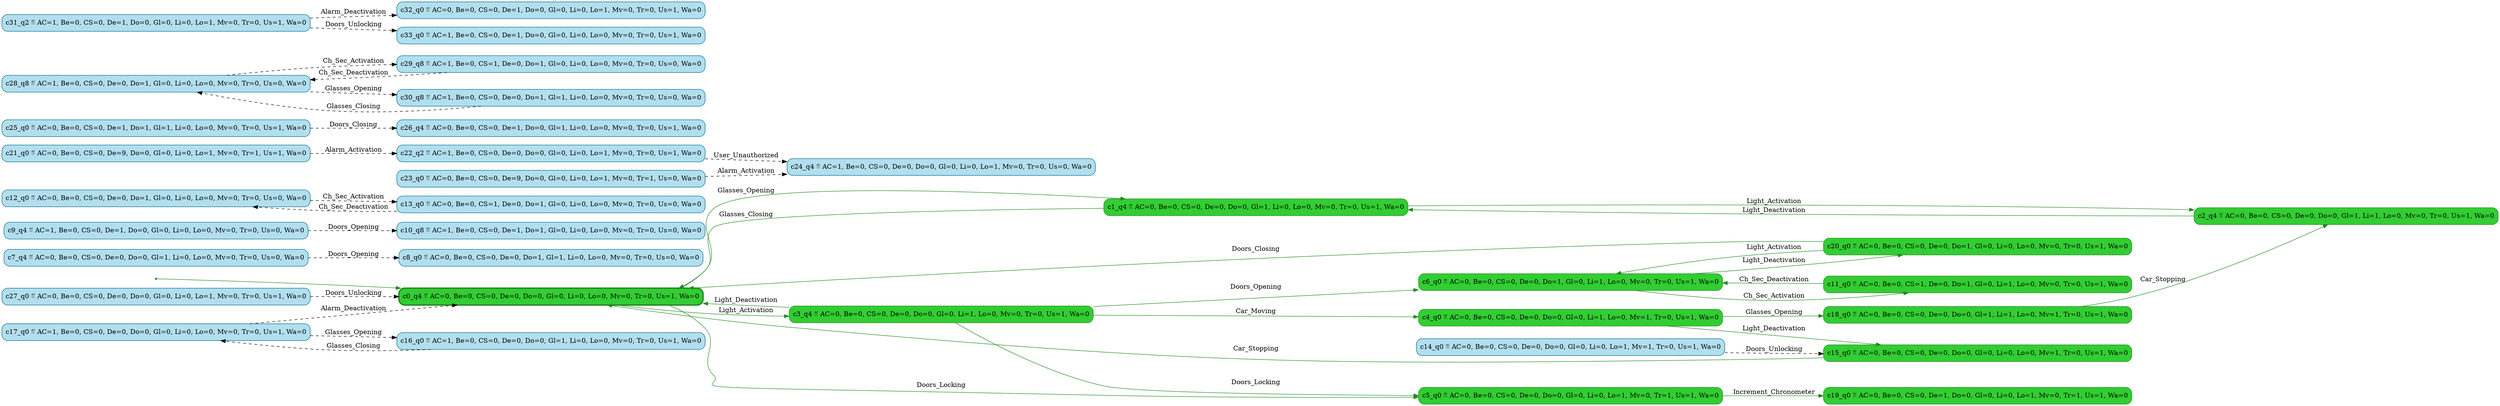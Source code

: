 digraph g {

	rankdir="LR"

	__invisible__[shape="point", color="forestgreen"]
	c0_q4[label="c0_q4 ≝ AC=0, Be=0, CS=0, De=0, Do=0, Gl=0, Li=0, Lo=0, Mv=0, Tr=0, Us=1, Wa=0", shape="box", style="rounded, filled", color="forestgreen", fillcolor="limegreen", penwidth=3] // Initial
	c1_q4[label="c1_q4 ≝ AC=0, Be=0, CS=0, De=0, Do=0, Gl=1, Li=0, Lo=0, Mv=0, Tr=0, Us=1, Wa=0", shape="box", style="rounded, filled", color="forestgreen", fillcolor="limegreen"]
	c2_q4[label="c2_q4 ≝ AC=0, Be=0, CS=0, De=0, Do=0, Gl=1, Li=1, Lo=0, Mv=0, Tr=0, Us=1, Wa=0", shape="box", style="rounded, filled", color="forestgreen", fillcolor="limegreen"]
	c3_q4[label="c3_q4 ≝ AC=0, Be=0, CS=0, De=0, Do=0, Gl=0, Li=1, Lo=0, Mv=0, Tr=0, Us=1, Wa=0", shape="box", style="rounded, filled", color="forestgreen", fillcolor="limegreen"]
	c4_q0[label="c4_q0 ≝ AC=0, Be=0, CS=0, De=0, Do=0, Gl=0, Li=1, Lo=0, Mv=1, Tr=0, Us=1, Wa=0", shape="box", style="rounded, filled", color="forestgreen", fillcolor="limegreen"]
	c18_q0[label="c18_q0 ≝ AC=0, Be=0, CS=0, De=0, Do=0, Gl=1, Li=1, Lo=0, Mv=1, Tr=0, Us=1, Wa=0", shape="box", style="rounded, filled", color="forestgreen", fillcolor="limegreen"]
	c15_q0[label="c15_q0 ≝ AC=0, Be=0, CS=0, De=0, Do=0, Gl=0, Li=0, Lo=0, Mv=1, Tr=0, Us=1, Wa=0", shape="box", style="rounded, filled", color="forestgreen", fillcolor="limegreen"]
	c5_q0[label="c5_q0 ≝ AC=0, Be=0, CS=0, De=0, Do=0, Gl=0, Li=0, Lo=1, Mv=0, Tr=1, Us=1, Wa=0", shape="box", style="rounded, filled", color="forestgreen", fillcolor="limegreen"]
	c19_q0[label="c19_q0 ≝ AC=0, Be=0, CS=0, De=1, Do=0, Gl=0, Li=0, Lo=1, Mv=0, Tr=1, Us=1, Wa=0", shape="box", style="rounded, filled", color="forestgreen", fillcolor="limegreen"]
	c6_q0[label="c6_q0 ≝ AC=0, Be=0, CS=0, De=0, Do=1, Gl=0, Li=1, Lo=0, Mv=0, Tr=0, Us=1, Wa=0", shape="box", style="rounded, filled", color="forestgreen", fillcolor="limegreen"]
	c11_q0[label="c11_q0 ≝ AC=0, Be=0, CS=1, De=0, Do=1, Gl=0, Li=1, Lo=0, Mv=0, Tr=0, Us=1, Wa=0", shape="box", style="rounded, filled", color="forestgreen", fillcolor="limegreen"]
	c20_q0[label="c20_q0 ≝ AC=0, Be=0, CS=0, De=0, Do=1, Gl=0, Li=0, Lo=0, Mv=0, Tr=0, Us=1, Wa=0", shape="box", style="rounded, filled", color="forestgreen", fillcolor="limegreen"]
	c7_q4[label="c7_q4 ≝ AC=0, Be=0, CS=0, De=0, Do=0, Gl=1, Li=0, Lo=0, Mv=0, Tr=0, Us=0, Wa=0", shape="box", style="rounded, filled", color="deepskyblue4", fillcolor="lightblue2"]
	c8_q0[label="c8_q0 ≝ AC=0, Be=0, CS=0, De=0, Do=1, Gl=1, Li=0, Lo=0, Mv=0, Tr=0, Us=0, Wa=0", shape="box", style="rounded, filled", color="deepskyblue4", fillcolor="lightblue2"]
	c9_q4[label="c9_q4 ≝ AC=1, Be=0, CS=0, De=1, Do=0, Gl=0, Li=0, Lo=0, Mv=0, Tr=0, Us=0, Wa=0", shape="box", style="rounded, filled", color="deepskyblue4", fillcolor="lightblue2"]
	c10_q8[label="c10_q8 ≝ AC=1, Be=0, CS=0, De=1, Do=1, Gl=0, Li=0, Lo=0, Mv=0, Tr=0, Us=0, Wa=0", shape="box", style="rounded, filled", color="deepskyblue4", fillcolor="lightblue2"]
	c12_q0[label="c12_q0 ≝ AC=0, Be=0, CS=0, De=0, Do=1, Gl=0, Li=0, Lo=0, Mv=0, Tr=0, Us=0, Wa=0", shape="box", style="rounded, filled", color="deepskyblue4", fillcolor="lightblue2"]
	c13_q0[label="c13_q0 ≝ AC=0, Be=0, CS=1, De=0, Do=1, Gl=0, Li=0, Lo=0, Mv=0, Tr=0, Us=0, Wa=0", shape="box", style="rounded, filled", color="deepskyblue4", fillcolor="lightblue2"]
	c14_q0[label="c14_q0 ≝ AC=0, Be=0, CS=0, De=0, Do=0, Gl=0, Li=0, Lo=1, Mv=1, Tr=0, Us=1, Wa=0", shape="box", style="rounded, filled", color="deepskyblue4", fillcolor="lightblue2"]
	c16_q0[label="c16_q0 ≝ AC=1, Be=0, CS=0, De=0, Do=0, Gl=1, Li=0, Lo=0, Mv=0, Tr=0, Us=1, Wa=0", shape="box", style="rounded, filled", color="deepskyblue4", fillcolor="lightblue2"]
	c17_q0[label="c17_q0 ≝ AC=1, Be=0, CS=0, De=0, Do=0, Gl=0, Li=0, Lo=0, Mv=0, Tr=0, Us=1, Wa=0", shape="box", style="rounded, filled", color="deepskyblue4", fillcolor="lightblue2"]
	c21_q0[label="c21_q0 ≝ AC=0, Be=0, CS=0, De=9, Do=0, Gl=0, Li=0, Lo=1, Mv=0, Tr=1, Us=1, Wa=0", shape="box", style="rounded, filled", color="deepskyblue4", fillcolor="lightblue2"]
	c22_q2[label="c22_q2 ≝ AC=1, Be=0, CS=0, De=0, Do=0, Gl=0, Li=0, Lo=1, Mv=0, Tr=0, Us=1, Wa=0", shape="box", style="rounded, filled", color="deepskyblue4", fillcolor="lightblue2"]
	c23_q0[label="c23_q0 ≝ AC=0, Be=0, CS=0, De=9, Do=0, Gl=0, Li=0, Lo=1, Mv=0, Tr=1, Us=0, Wa=0", shape="box", style="rounded, filled", color="deepskyblue4", fillcolor="lightblue2"]
	c24_q4[label="c24_q4 ≝ AC=1, Be=0, CS=0, De=0, Do=0, Gl=0, Li=0, Lo=1, Mv=0, Tr=0, Us=0, Wa=0", shape="box", style="rounded, filled", color="deepskyblue4", fillcolor="lightblue2"]
	c25_q0[label="c25_q0 ≝ AC=0, Be=0, CS=0, De=1, Do=1, Gl=1, Li=0, Lo=0, Mv=0, Tr=0, Us=1, Wa=0", shape="box", style="rounded, filled", color="deepskyblue4", fillcolor="lightblue2"]
	c26_q4[label="c26_q4 ≝ AC=0, Be=0, CS=0, De=1, Do=0, Gl=1, Li=0, Lo=0, Mv=0, Tr=0, Us=1, Wa=0", shape="box", style="rounded, filled", color="deepskyblue4", fillcolor="lightblue2"]
	c27_q0[label="c27_q0 ≝ AC=0, Be=0, CS=0, De=0, Do=0, Gl=0, Li=0, Lo=1, Mv=0, Tr=0, Us=1, Wa=0", shape="box", style="rounded, filled", color="deepskyblue4", fillcolor="lightblue2"]
	c28_q8[label="c28_q8 ≝ AC=1, Be=0, CS=0, De=0, Do=1, Gl=0, Li=0, Lo=0, Mv=0, Tr=0, Us=0, Wa=0", shape="box", style="rounded, filled", color="deepskyblue4", fillcolor="lightblue2"]
	c29_q8[label="c29_q8 ≝ AC=1, Be=0, CS=1, De=0, Do=1, Gl=0, Li=0, Lo=0, Mv=0, Tr=0, Us=0, Wa=0", shape="box", style="rounded, filled", color="deepskyblue4", fillcolor="lightblue2"]
	c30_q8[label="c30_q8 ≝ AC=1, Be=0, CS=0, De=0, Do=1, Gl=1, Li=0, Lo=0, Mv=0, Tr=0, Us=0, Wa=0", shape="box", style="rounded, filled", color="deepskyblue4", fillcolor="lightblue2"]
	c31_q2[label="c31_q2 ≝ AC=1, Be=0, CS=0, De=1, Do=0, Gl=0, Li=0, Lo=1, Mv=0, Tr=0, Us=1, Wa=0", shape="box", style="rounded, filled", color="deepskyblue4", fillcolor="lightblue2"]
	c32_q0[label="c32_q0 ≝ AC=0, Be=0, CS=0, De=1, Do=0, Gl=0, Li=0, Lo=1, Mv=0, Tr=0, Us=1, Wa=0", shape="box", style="rounded, filled", color="deepskyblue4", fillcolor="lightblue2"]
	c33_q0[label="c33_q0 ≝ AC=1, Be=0, CS=0, De=1, Do=0, Gl=0, Li=0, Lo=0, Mv=0, Tr=0, Us=1, Wa=0", shape="box", style="rounded, filled", color="deepskyblue4", fillcolor="lightblue2"]

	__invisible__ -> c0_q4[color="forestgreen"]
	c0_q4 -> c1_q4[label="Glasses_Opening", color="forestgreen"]
	c1_q4 -> c0_q4[label="Glasses_Closing", color="forestgreen"]
	c1_q4 -> c2_q4[label="Light_Activation", color="forestgreen"]
	c2_q4 -> c1_q4[label="Light_Deactivation", color="forestgreen"]
	c0_q4 -> c3_q4[label="Light_Activation", color="forestgreen"]
	c3_q4 -> c0_q4[label="Light_Deactivation", color="forestgreen"]
	c3_q4 -> c4_q0[label="Car_Moving", color="forestgreen"]
	c4_q0 -> c18_q0[label="Glasses_Opening", color="forestgreen"]
	c18_q0 -> c2_q4[label="Car_Stopping", color="forestgreen"]
	c4_q0 -> c15_q0[label="Light_Deactivation", color="forestgreen"]
	c15_q0 -> c0_q4[label="Car_Stopping", color="forestgreen"]
	c3_q4 -> c5_q0[label="Doors_Locking", color="forestgreen"]
	c5_q0 -> c19_q0[label="Increment_Chronometer", color="forestgreen"]
	c3_q4 -> c6_q0[label="Doors_Opening", color="forestgreen"]
	c6_q0 -> c11_q0[label="Ch_Sec_Activation", color="forestgreen"]
	c11_q0 -> c6_q0[label="Ch_Sec_Deactivation", color="forestgreen"]
	c6_q0 -> c20_q0[label="Light_Deactivation", color="forestgreen"]
	c20_q0 -> c6_q0[label="Light_Activation", color="forestgreen"]
	c20_q0 -> c0_q4[label="Doors_Closing", color="forestgreen"]
	c0_q4 -> c5_q0[label="Doors_Locking", color="forestgreen"]
	c7_q4 -> c8_q0[label="Doors_Opening", color="black", style="dashed"]
	c9_q4 -> c10_q8[label="Doors_Opening", color="black", style="dashed"]
	c12_q0 -> c13_q0[label="Ch_Sec_Activation", color="black", style="dashed"]
	c13_q0 -> c12_q0[label="Ch_Sec_Deactivation", color="black", style="dashed"]
	c14_q0 -> c15_q0[label="Doors_Unlocking", color="black", style="dashed"]
	c16_q0 -> c17_q0[label="Glasses_Closing", color="black", style="dashed"]
	c17_q0 -> c16_q0[label="Glasses_Opening", color="black", style="dashed"]
	c21_q0 -> c22_q2[label="Alarm_Activation", color="black", style="dashed"]
	c23_q0 -> c24_q4[label="Alarm_Activation", color="black", style="dashed"]
	c17_q0 -> c0_q4[label="Alarm_Deactivation", color="black", style="dashed"]
	c25_q0 -> c26_q4[label="Doors_Closing", color="black", style="dashed"]
	c27_q0 -> c0_q4[label="Doors_Unlocking", color="black", style="dashed"]
	c28_q8 -> c29_q8[label="Ch_Sec_Activation", color="black", style="dashed"]
	c29_q8 -> c28_q8[label="Ch_Sec_Deactivation", color="black", style="dashed"]
	c30_q8 -> c28_q8[label="Glasses_Closing", color="black", style="dashed"]
	c28_q8 -> c30_q8[label="Glasses_Opening", color="black", style="dashed"]
	c31_q2 -> c32_q0[label="Alarm_Deactivation", color="black", style="dashed"]
	c31_q2 -> c33_q0[label="Doors_Unlocking", color="black", style="dashed"]
	c22_q2 -> c24_q4[label="User_Unauthorized", color="black", style="dashed"]

}
